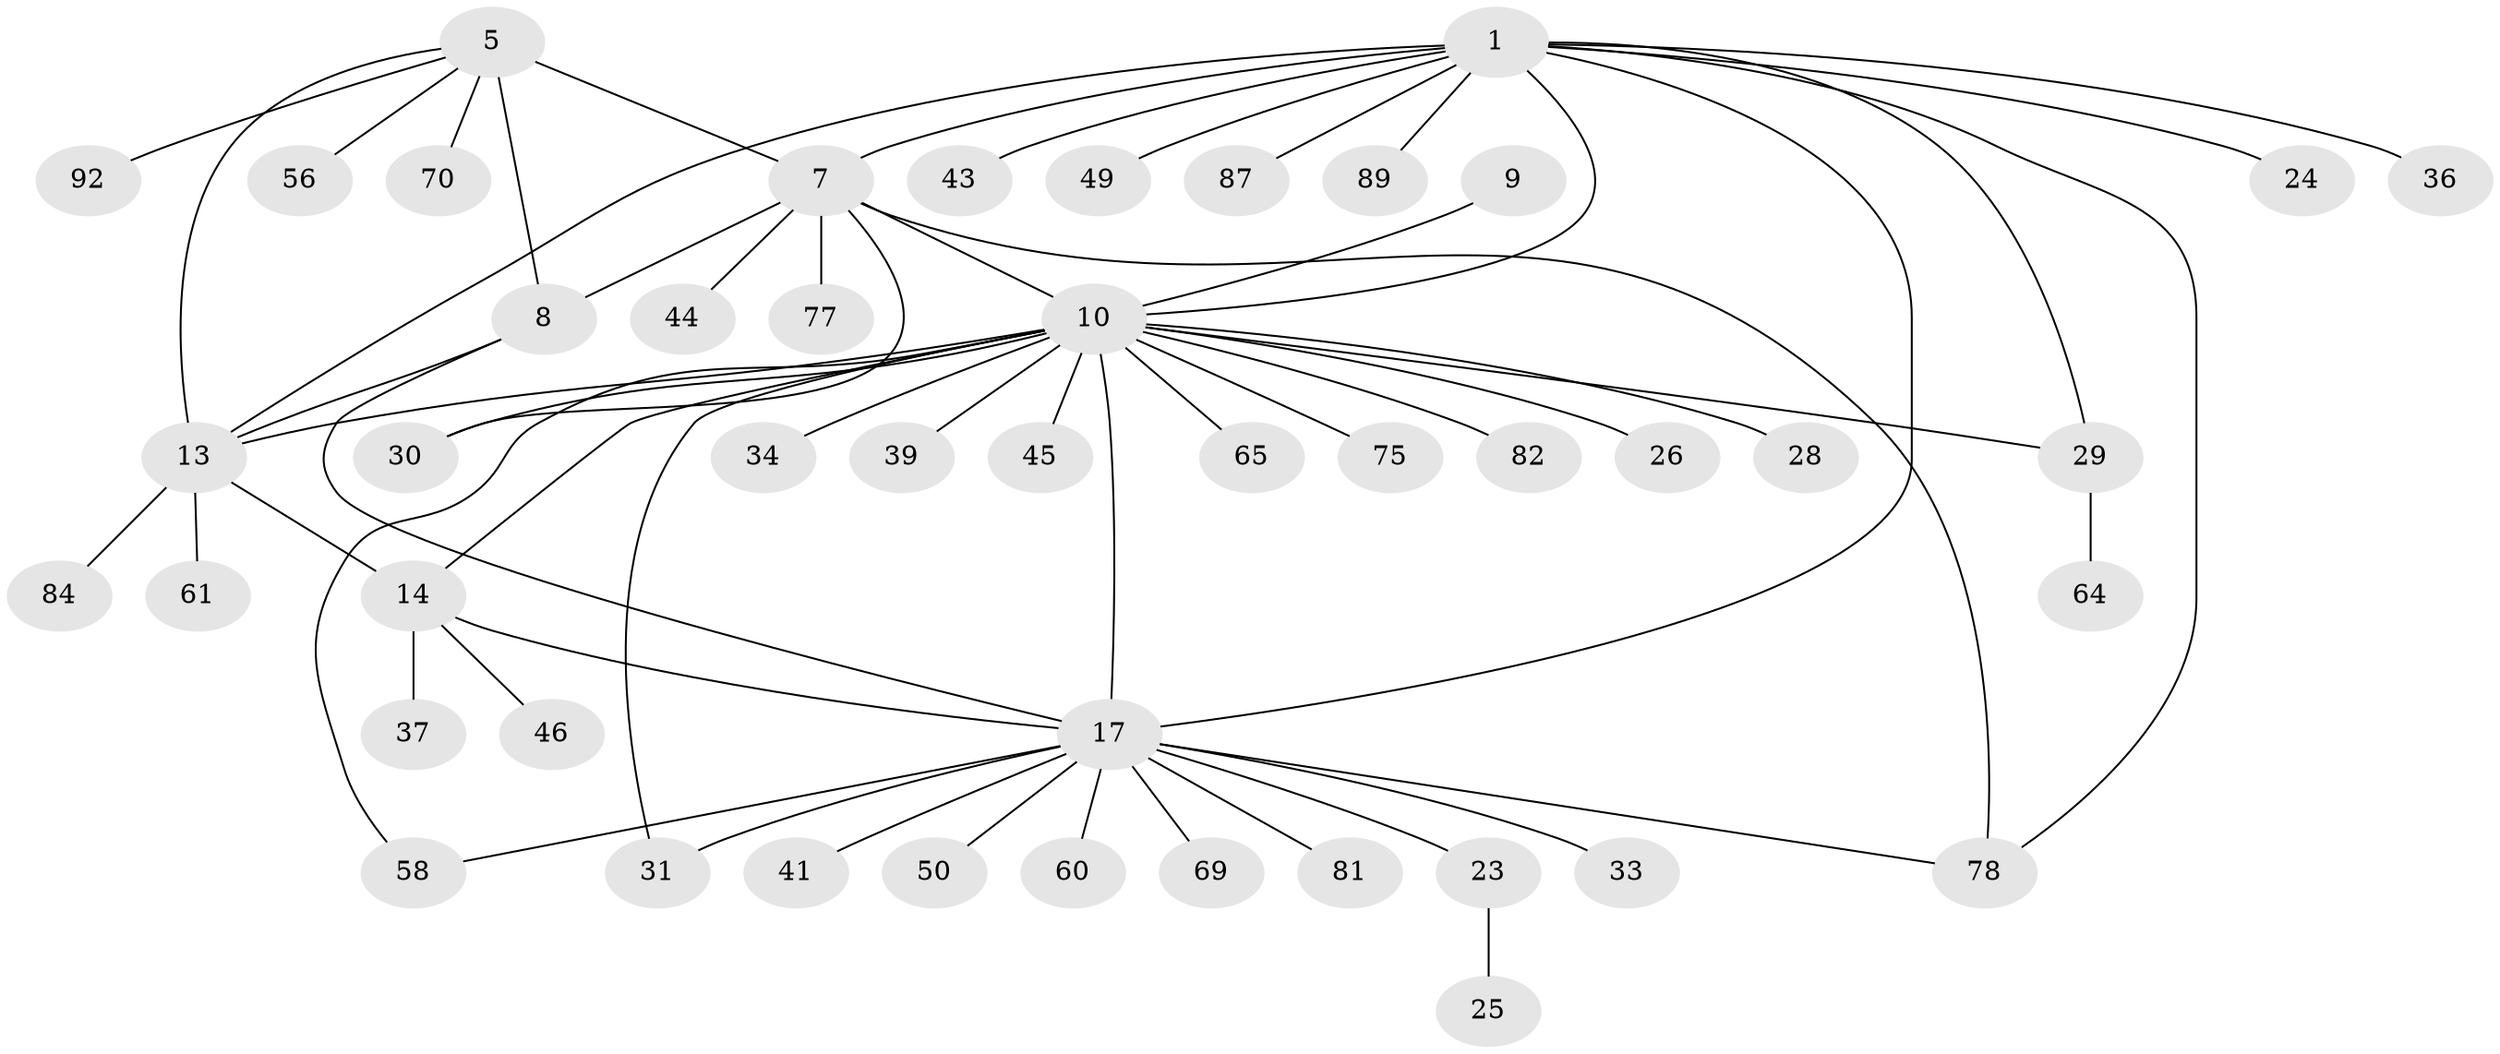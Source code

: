 // original degree distribution, {8: 0.043478260869565216, 7: 0.05434782608695652, 5: 0.043478260869565216, 6: 0.021739130434782608, 10: 0.021739130434782608, 4: 0.03260869565217391, 3: 0.05434782608695652, 11: 0.010869565217391304, 1: 0.532608695652174, 2: 0.18478260869565216}
// Generated by graph-tools (version 1.1) at 2025/16/03/09/25 04:16:04]
// undirected, 46 vertices, 60 edges
graph export_dot {
graph [start="1"]
  node [color=gray90,style=filled];
  1 [super="+57+22+3+2+4+73"];
  5 [super="+6"];
  7 [super="+27"];
  8 [super="+71"];
  9 [super="+54"];
  10 [super="+11+52"];
  13 [super="+55+16"];
  14 [super="+38+32"];
  17 [super="+19+20+91+18"];
  23 [super="+47"];
  24 [super="+67"];
  25;
  26;
  28;
  29 [super="+53+66"];
  30;
  31 [super="+35"];
  33 [super="+42"];
  34;
  36 [super="+40"];
  37;
  39;
  41;
  43;
  44 [super="+85"];
  45;
  46 [super="+63"];
  49;
  50;
  56;
  58;
  60;
  61;
  64;
  65;
  69;
  70;
  75;
  77;
  78 [super="+83"];
  81;
  82;
  84;
  87;
  89;
  92;
  1 -- 36;
  1 -- 17;
  1 -- 43;
  1 -- 49;
  1 -- 87;
  1 -- 13;
  1 -- 78;
  1 -- 7;
  1 -- 24;
  1 -- 29;
  1 -- 89;
  1 -- 10;
  5 -- 7 [weight=2];
  5 -- 8 [weight=2];
  5 -- 13;
  5 -- 70;
  5 -- 92;
  5 -- 56;
  7 -- 8;
  7 -- 30;
  7 -- 44;
  7 -- 77;
  7 -- 78;
  7 -- 10 [weight=2];
  8 -- 17;
  8 -- 13;
  9 -- 10 [weight=3];
  10 -- 17;
  10 -- 28;
  10 -- 39;
  10 -- 65;
  10 -- 34;
  10 -- 26;
  10 -- 75;
  10 -- 45;
  10 -- 13 [weight=2];
  10 -- 14;
  10 -- 82;
  10 -- 58;
  10 -- 29;
  10 -- 30;
  10 -- 31;
  13 -- 14 [weight=2];
  13 -- 61;
  13 -- 84;
  14 -- 37;
  14 -- 17;
  14 -- 46;
  17 -- 69;
  17 -- 41;
  17 -- 78;
  17 -- 81;
  17 -- 50;
  17 -- 58;
  17 -- 60;
  17 -- 31;
  17 -- 33;
  17 -- 23;
  23 -- 25;
  29 -- 64;
}
